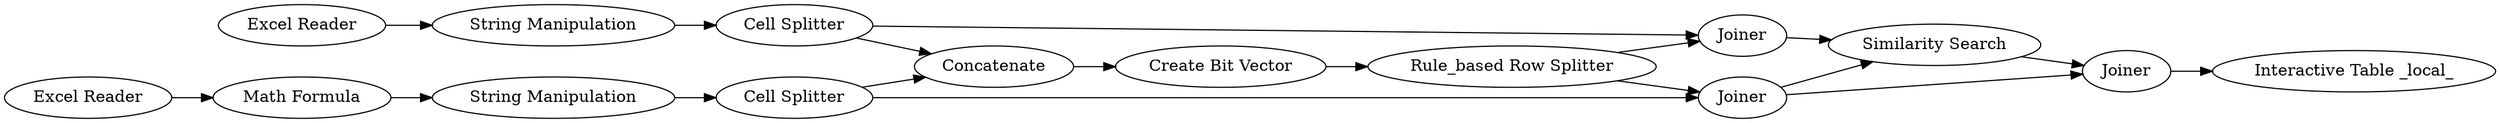 digraph {
	1 [label="Excel Reader"]
	2 [label="Excel Reader"]
	4 [label="Cell Splitter"]
	5 [label="String Manipulation"]
	6 [label="Cell Splitter"]
	7 [label="Create Bit Vector"]
	9 [label="Similarity Search"]
	10 [label=Joiner]
	11 [label=Concatenate]
	12 [label="Rule_based Row Splitter"]
	13 [label=Joiner]
	14 [label=Joiner]
	15 [label="String Manipulation"]
	16 [label="Interactive Table _local_"]
	17 [label="Math Formula"]
	1 -> 15
	2 -> 17
	4 -> 10
	4 -> 11
	5 -> 6
	6 -> 13
	6 -> 11
	7 -> 12
	9 -> 14
	10 -> 9
	11 -> 7
	12 -> 13
	12 -> 10
	13 -> 14
	13 -> 9
	14 -> 16
	15 -> 4
	17 -> 5
	rankdir=LR
}
